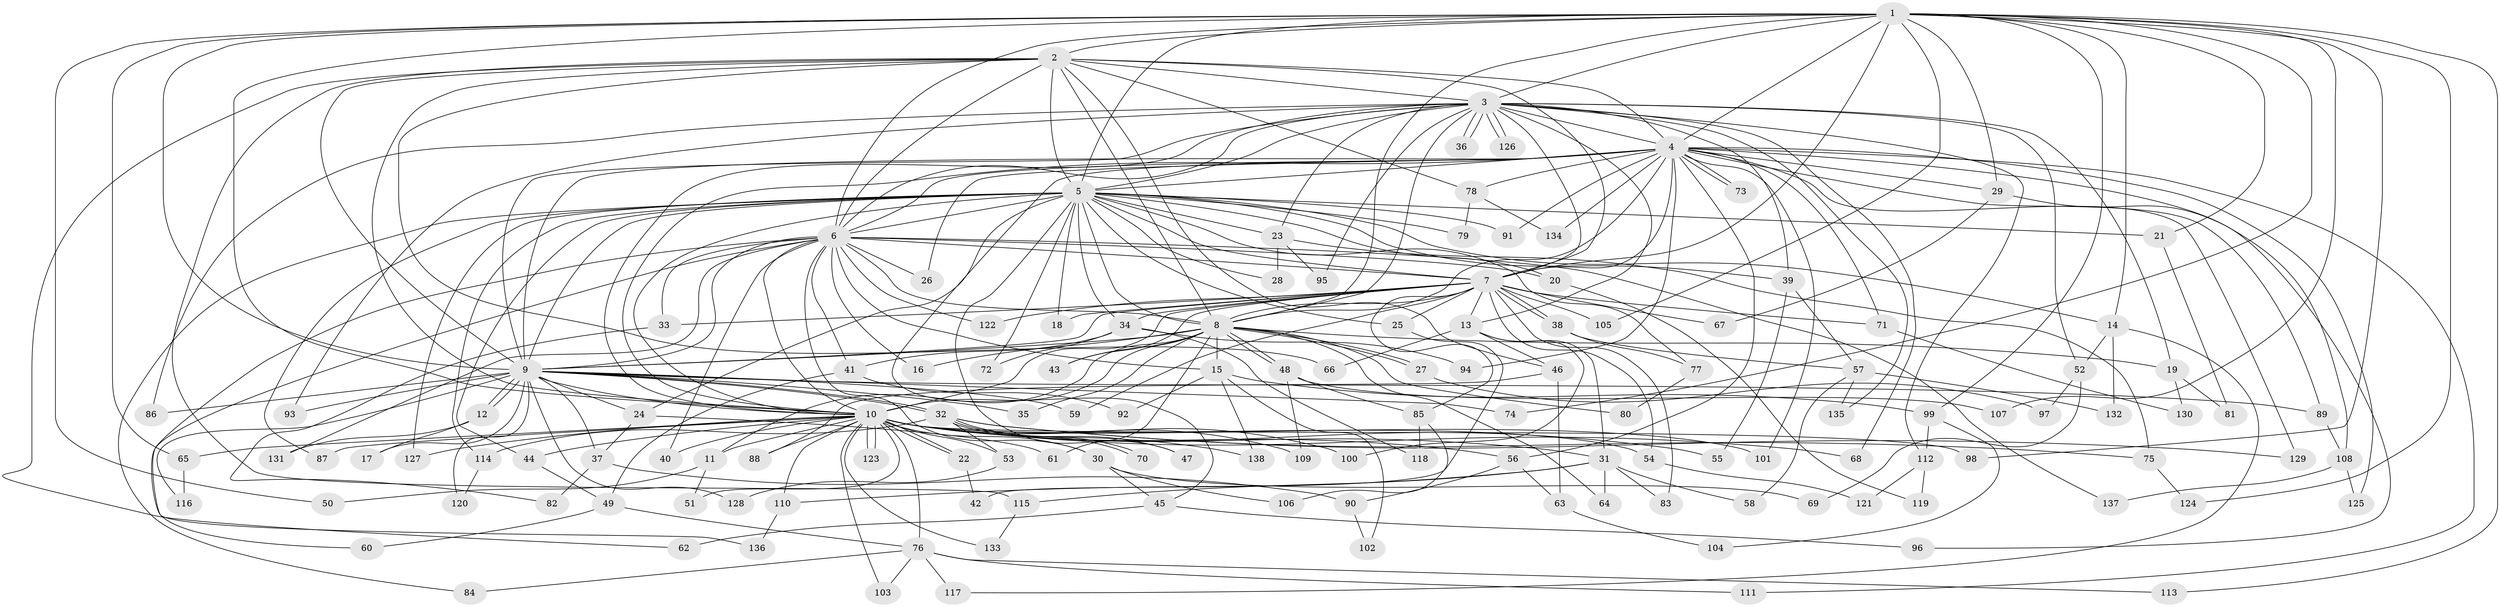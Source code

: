// Generated by graph-tools (version 1.1) at 2025/49/03/09/25 03:49:30]
// undirected, 138 vertices, 301 edges
graph export_dot {
graph [start="1"]
  node [color=gray90,style=filled];
  1;
  2;
  3;
  4;
  5;
  6;
  7;
  8;
  9;
  10;
  11;
  12;
  13;
  14;
  15;
  16;
  17;
  18;
  19;
  20;
  21;
  22;
  23;
  24;
  25;
  26;
  27;
  28;
  29;
  30;
  31;
  32;
  33;
  34;
  35;
  36;
  37;
  38;
  39;
  40;
  41;
  42;
  43;
  44;
  45;
  46;
  47;
  48;
  49;
  50;
  51;
  52;
  53;
  54;
  55;
  56;
  57;
  58;
  59;
  60;
  61;
  62;
  63;
  64;
  65;
  66;
  67;
  68;
  69;
  70;
  71;
  72;
  73;
  74;
  75;
  76;
  77;
  78;
  79;
  80;
  81;
  82;
  83;
  84;
  85;
  86;
  87;
  88;
  89;
  90;
  91;
  92;
  93;
  94;
  95;
  96;
  97;
  98;
  99;
  100;
  101;
  102;
  103;
  104;
  105;
  106;
  107;
  108;
  109;
  110;
  111;
  112;
  113;
  114;
  115;
  116;
  117;
  118;
  119;
  120;
  121;
  122;
  123;
  124;
  125;
  126;
  127;
  128;
  129;
  130;
  131;
  132;
  133;
  134;
  135;
  136;
  137;
  138;
  1 -- 2;
  1 -- 3;
  1 -- 4;
  1 -- 5;
  1 -- 6;
  1 -- 7;
  1 -- 8;
  1 -- 9;
  1 -- 10;
  1 -- 14;
  1 -- 21;
  1 -- 29;
  1 -- 50;
  1 -- 65;
  1 -- 74;
  1 -- 98;
  1 -- 99;
  1 -- 105;
  1 -- 107;
  1 -- 113;
  1 -- 124;
  2 -- 3;
  2 -- 4;
  2 -- 5;
  2 -- 6;
  2 -- 7;
  2 -- 8;
  2 -- 9;
  2 -- 10;
  2 -- 46;
  2 -- 62;
  2 -- 66;
  2 -- 78;
  2 -- 115;
  3 -- 4;
  3 -- 5;
  3 -- 6;
  3 -- 7;
  3 -- 8;
  3 -- 9;
  3 -- 10;
  3 -- 13;
  3 -- 19;
  3 -- 23;
  3 -- 36;
  3 -- 36;
  3 -- 39;
  3 -- 52;
  3 -- 68;
  3 -- 86;
  3 -- 93;
  3 -- 95;
  3 -- 112;
  3 -- 126;
  3 -- 126;
  3 -- 135;
  4 -- 5;
  4 -- 6;
  4 -- 7;
  4 -- 8;
  4 -- 9;
  4 -- 10;
  4 -- 26;
  4 -- 29;
  4 -- 45;
  4 -- 56;
  4 -- 71;
  4 -- 73;
  4 -- 73;
  4 -- 78;
  4 -- 89;
  4 -- 91;
  4 -- 94;
  4 -- 101;
  4 -- 108;
  4 -- 111;
  4 -- 125;
  4 -- 129;
  4 -- 134;
  5 -- 6;
  5 -- 7;
  5 -- 8;
  5 -- 9;
  5 -- 10;
  5 -- 14;
  5 -- 18;
  5 -- 20;
  5 -- 21;
  5 -- 23;
  5 -- 24;
  5 -- 25;
  5 -- 28;
  5 -- 34;
  5 -- 39;
  5 -- 44;
  5 -- 47;
  5 -- 72;
  5 -- 77;
  5 -- 79;
  5 -- 84;
  5 -- 87;
  5 -- 91;
  5 -- 114;
  5 -- 127;
  6 -- 7;
  6 -- 8;
  6 -- 9;
  6 -- 10;
  6 -- 15;
  6 -- 16;
  6 -- 20;
  6 -- 26;
  6 -- 30;
  6 -- 33;
  6 -- 40;
  6 -- 41;
  6 -- 60;
  6 -- 122;
  6 -- 131;
  6 -- 136;
  6 -- 137;
  7 -- 8;
  7 -- 9;
  7 -- 10;
  7 -- 13;
  7 -- 18;
  7 -- 25;
  7 -- 33;
  7 -- 34;
  7 -- 38;
  7 -- 38;
  7 -- 43;
  7 -- 54;
  7 -- 59;
  7 -- 67;
  7 -- 71;
  7 -- 83;
  7 -- 85;
  7 -- 105;
  7 -- 122;
  8 -- 9;
  8 -- 10;
  8 -- 11;
  8 -- 15;
  8 -- 16;
  8 -- 19;
  8 -- 27;
  8 -- 27;
  8 -- 35;
  8 -- 43;
  8 -- 48;
  8 -- 48;
  8 -- 61;
  8 -- 64;
  8 -- 80;
  9 -- 10;
  9 -- 12;
  9 -- 12;
  9 -- 17;
  9 -- 24;
  9 -- 32;
  9 -- 32;
  9 -- 35;
  9 -- 37;
  9 -- 59;
  9 -- 74;
  9 -- 86;
  9 -- 89;
  9 -- 93;
  9 -- 116;
  9 -- 120;
  9 -- 128;
  10 -- 11;
  10 -- 22;
  10 -- 22;
  10 -- 30;
  10 -- 31;
  10 -- 40;
  10 -- 44;
  10 -- 51;
  10 -- 53;
  10 -- 54;
  10 -- 55;
  10 -- 56;
  10 -- 65;
  10 -- 68;
  10 -- 76;
  10 -- 87;
  10 -- 88;
  10 -- 98;
  10 -- 100;
  10 -- 101;
  10 -- 103;
  10 -- 109;
  10 -- 110;
  10 -- 123;
  10 -- 123;
  10 -- 127;
  10 -- 133;
  10 -- 138;
  11 -- 50;
  11 -- 51;
  12 -- 17;
  12 -- 131;
  13 -- 31;
  13 -- 46;
  13 -- 66;
  13 -- 100;
  14 -- 52;
  14 -- 117;
  14 -- 132;
  15 -- 92;
  15 -- 99;
  15 -- 102;
  15 -- 138;
  19 -- 81;
  19 -- 130;
  20 -- 119;
  21 -- 81;
  22 -- 42;
  23 -- 28;
  23 -- 75;
  23 -- 95;
  24 -- 37;
  24 -- 61;
  25 -- 42;
  27 -- 97;
  29 -- 67;
  29 -- 96;
  30 -- 45;
  30 -- 69;
  30 -- 106;
  31 -- 58;
  31 -- 64;
  31 -- 83;
  31 -- 110;
  31 -- 115;
  32 -- 47;
  32 -- 53;
  32 -- 70;
  32 -- 70;
  32 -- 75;
  32 -- 114;
  32 -- 129;
  33 -- 82;
  34 -- 41;
  34 -- 72;
  34 -- 94;
  34 -- 118;
  37 -- 82;
  37 -- 90;
  38 -- 57;
  38 -- 77;
  39 -- 55;
  39 -- 57;
  41 -- 49;
  41 -- 92;
  44 -- 49;
  45 -- 62;
  45 -- 96;
  46 -- 63;
  46 -- 88;
  48 -- 85;
  48 -- 107;
  48 -- 109;
  49 -- 60;
  49 -- 76;
  52 -- 69;
  52 -- 97;
  53 -- 128;
  54 -- 121;
  56 -- 63;
  56 -- 90;
  57 -- 58;
  57 -- 132;
  57 -- 135;
  63 -- 104;
  65 -- 116;
  71 -- 130;
  75 -- 124;
  76 -- 84;
  76 -- 103;
  76 -- 111;
  76 -- 113;
  76 -- 117;
  77 -- 80;
  78 -- 79;
  78 -- 134;
  85 -- 106;
  85 -- 118;
  89 -- 108;
  90 -- 102;
  99 -- 104;
  99 -- 112;
  108 -- 125;
  108 -- 137;
  110 -- 136;
  112 -- 119;
  112 -- 121;
  114 -- 120;
  115 -- 133;
}
